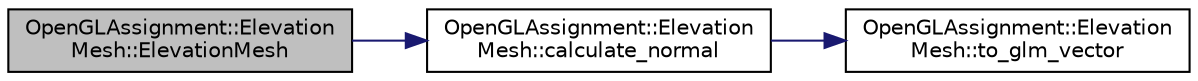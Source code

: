 digraph "OpenGLAssignment::ElevationMesh::ElevationMesh"
{
 // LATEX_PDF_SIZE
  edge [fontname="Helvetica",fontsize="10",labelfontname="Helvetica",labelfontsize="10"];
  node [fontname="Helvetica",fontsize="10",shape=record];
  rankdir="LR";
  Node1 [label="OpenGLAssignment::Elevation\lMesh::ElevationMesh",height=0.2,width=0.4,color="black", fillcolor="grey75", style="filled", fontcolor="black",tooltip="Creates an instance."];
  Node1 -> Node2 [color="midnightblue",fontsize="10",style="solid",fontname="Helvetica"];
  Node2 [label="OpenGLAssignment::Elevation\lMesh::calculate_normal",height=0.2,width=0.4,color="black", fillcolor="white", style="filled",URL="$class_open_g_l_assignment_1_1_elevation_mesh.html#a86dc474a33bc8def5f5b2abbbe958ec9",tooltip="Calculate the normal vertex."];
  Node2 -> Node3 [color="midnightblue",fontsize="10",style="solid",fontname="Helvetica"];
  Node3 [label="OpenGLAssignment::Elevation\lMesh::to_glm_vector",height=0.2,width=0.4,color="black", fillcolor="white", style="filled",URL="$class_open_g_l_assignment_1_1_elevation_mesh.html#af8e68e241c065809b3444813d72a39e5",tooltip="Converts a given vector of floats to glm vec3 structure."];
}
